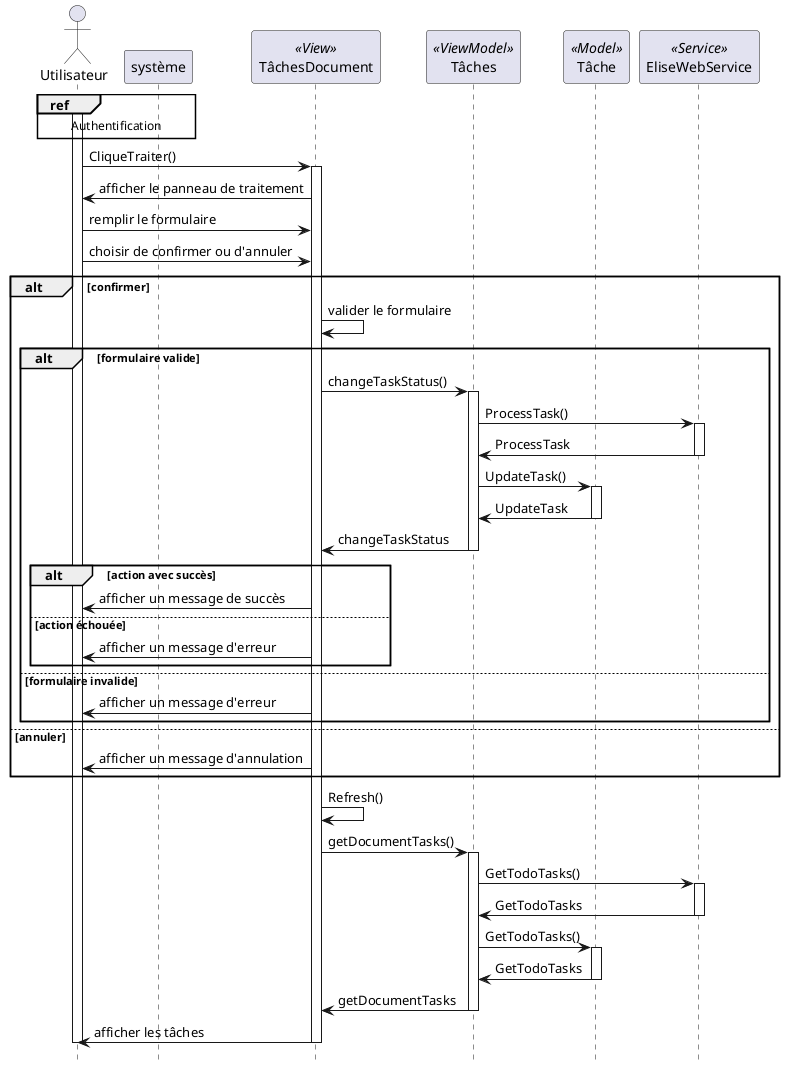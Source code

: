 @startuml sequence_traiter_task

hide footbox


actor "Utilisateur" as user
participant "système" as system
participant "TâchesDocument" as tasksDocument << View >>
participant "Tâches" as taskVm << ViewModel >>
participant "Tâche" as taskM << Model >>
participant "EliseWebService" as ws << Service >>


ref over user, system : Authentification
activate user
user -> tasksDocument : CliqueTraiter()
activate tasksDocument
tasksDocument -> user : afficher le panneau de traitement
user -> tasksDocument : remplir le formulaire
user -> tasksDocument: choisir de confirmer ou d'annuler
alt confirmer
tasksDocument -> tasksDocument : valider le formulaire
alt formulaire valide
tasksDocument -> taskVm : changeTaskStatus()
activate taskVm
taskVm -> ws : ProcessTask()
activate ws
ws -> taskVm : ProcessTask
deactivate ws
taskVm -> taskM : UpdateTask()
activate taskM
taskM -> taskVm : UpdateTask
deactivate taskM
taskVm -> tasksDocument : changeTaskStatus
deactivate taskVm
alt action avec succès
  tasksDocument -> user : afficher un message de succès
else action échouée
  tasksDocument -> user : afficher un message d'erreur
end
else formulaire invalide
  tasksDocument -> user : afficher un message d'erreur
end

else annuler
  tasksDocument -> user : afficher un message d'annulation
end

tasksDocument -> tasksDocument : Refresh()
tasksDocument -> taskVm : getDocumentTasks()
activate taskVm
taskVm -> ws : GetTodoTasks()
activate ws
ws -> taskVm : GetTodoTasks
deactivate ws
taskVm -> taskM : GetTodoTasks()
activate taskM
taskM -> taskVm : GetTodoTasks
deactivate taskM
taskVm -> tasksDocument : getDocumentTasks
deactivate taskVm
tasksDocument -> user : afficher les tâches
deactivate tasksDocument
deactivate user